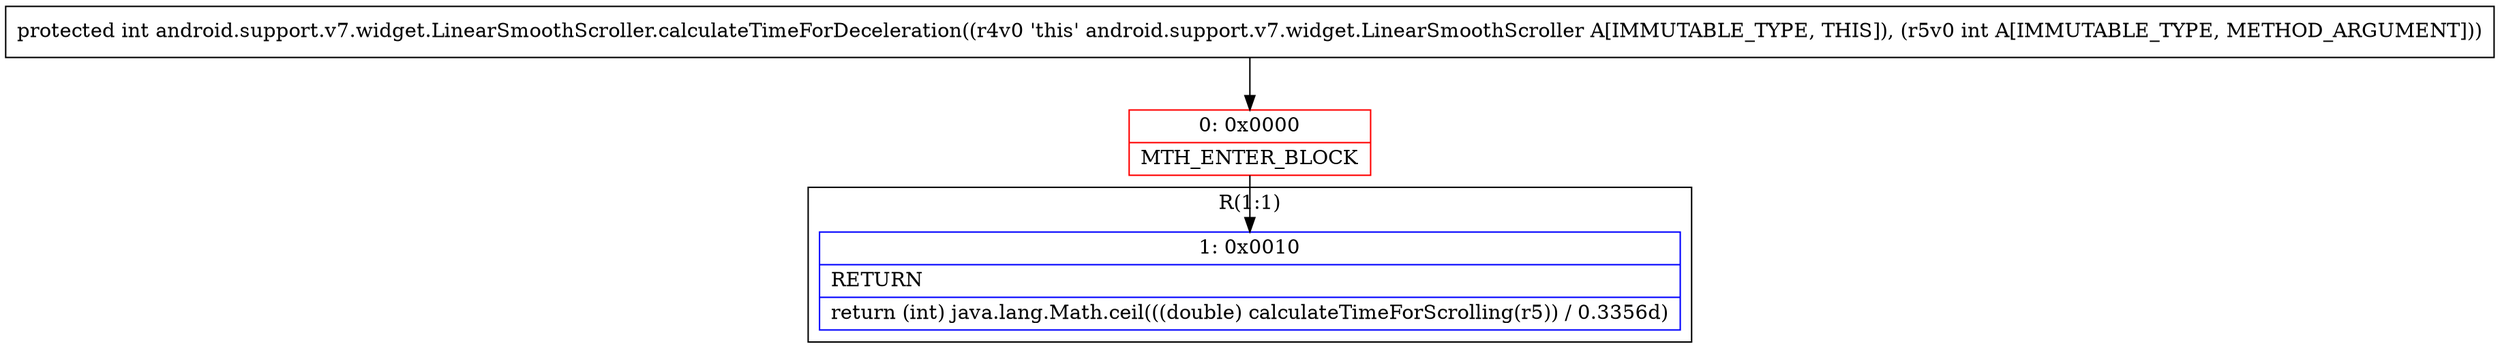 digraph "CFG forandroid.support.v7.widget.LinearSmoothScroller.calculateTimeForDeceleration(I)I" {
subgraph cluster_Region_1230491105 {
label = "R(1:1)";
node [shape=record,color=blue];
Node_1 [shape=record,label="{1\:\ 0x0010|RETURN\l|return (int) java.lang.Math.ceil(((double) calculateTimeForScrolling(r5)) \/ 0.3356d)\l}"];
}
Node_0 [shape=record,color=red,label="{0\:\ 0x0000|MTH_ENTER_BLOCK\l}"];
MethodNode[shape=record,label="{protected int android.support.v7.widget.LinearSmoothScroller.calculateTimeForDeceleration((r4v0 'this' android.support.v7.widget.LinearSmoothScroller A[IMMUTABLE_TYPE, THIS]), (r5v0 int A[IMMUTABLE_TYPE, METHOD_ARGUMENT])) }"];
MethodNode -> Node_0;
Node_0 -> Node_1;
}

